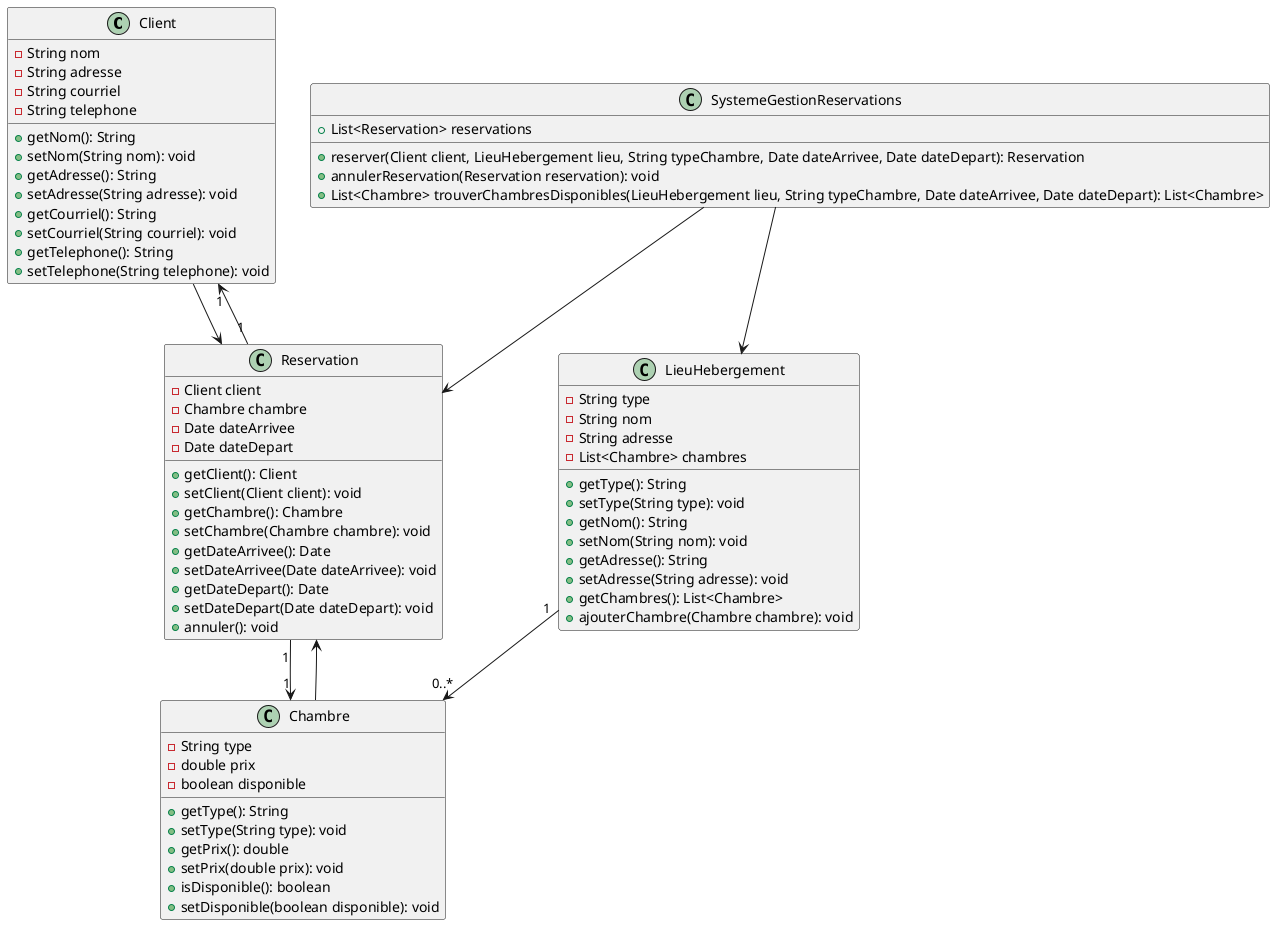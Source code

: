 @startuml

class Client {
    - String nom
    - String adresse
    - String courriel
    - String telephone
    + getNom(): String
    + setNom(String nom): void
    + getAdresse(): String
    + setAdresse(String adresse): void
    + getCourriel(): String
    + setCourriel(String courriel): void
    + getTelephone(): String
    + setTelephone(String telephone): void
}

class LieuHebergement {
    - String type
    - String nom
    - String adresse
    - List<Chambre> chambres
    + getType(): String
    + setType(String type): void
    + getNom(): String
    + setNom(String nom): void
    + getAdresse(): String
    + setAdresse(String adresse): void
    + getChambres(): List<Chambre>
    + ajouterChambre(Chambre chambre): void
}

class Chambre {
    - String type
    - double prix
    - boolean disponible
    + getType(): String
    + setType(String type): void
    + getPrix(): double
    + setPrix(double prix): void
    + isDisponible(): boolean
    + setDisponible(boolean disponible): void
}

class Reservation {
    - Client client
    - Chambre chambre
    - Date dateArrivee
    - Date dateDepart
    + getClient(): Client
    + setClient(Client client): void
    + getChambre(): Chambre
    + setChambre(Chambre chambre): void
    + getDateArrivee(): Date
    + setDateArrivee(Date dateArrivee): void
    + getDateDepart(): Date
    + setDateDepart(Date dateDepart): void
    + annuler(): void
}

class SystemeGestionReservations {
    + List<Reservation> reservations
    + reserver(Client client, LieuHebergement lieu, String typeChambre, Date dateArrivee, Date dateDepart): Reservation
    + annulerReservation(Reservation reservation): void
    + List<Chambre> trouverChambresDisponibles(LieuHebergement lieu, String typeChambre, Date dateArrivee, Date dateDepart): List<Chambre>
}

Client --> Reservation
Chambre --> Reservation
LieuHebergement "1" --> "0..*" Chambre
Reservation "1" --> "1" Client
Reservation "1" --> "1" Chambre
SystemeGestionReservations --> Reservation
SystemeGestionReservations --> LieuHebergement

@enduml
